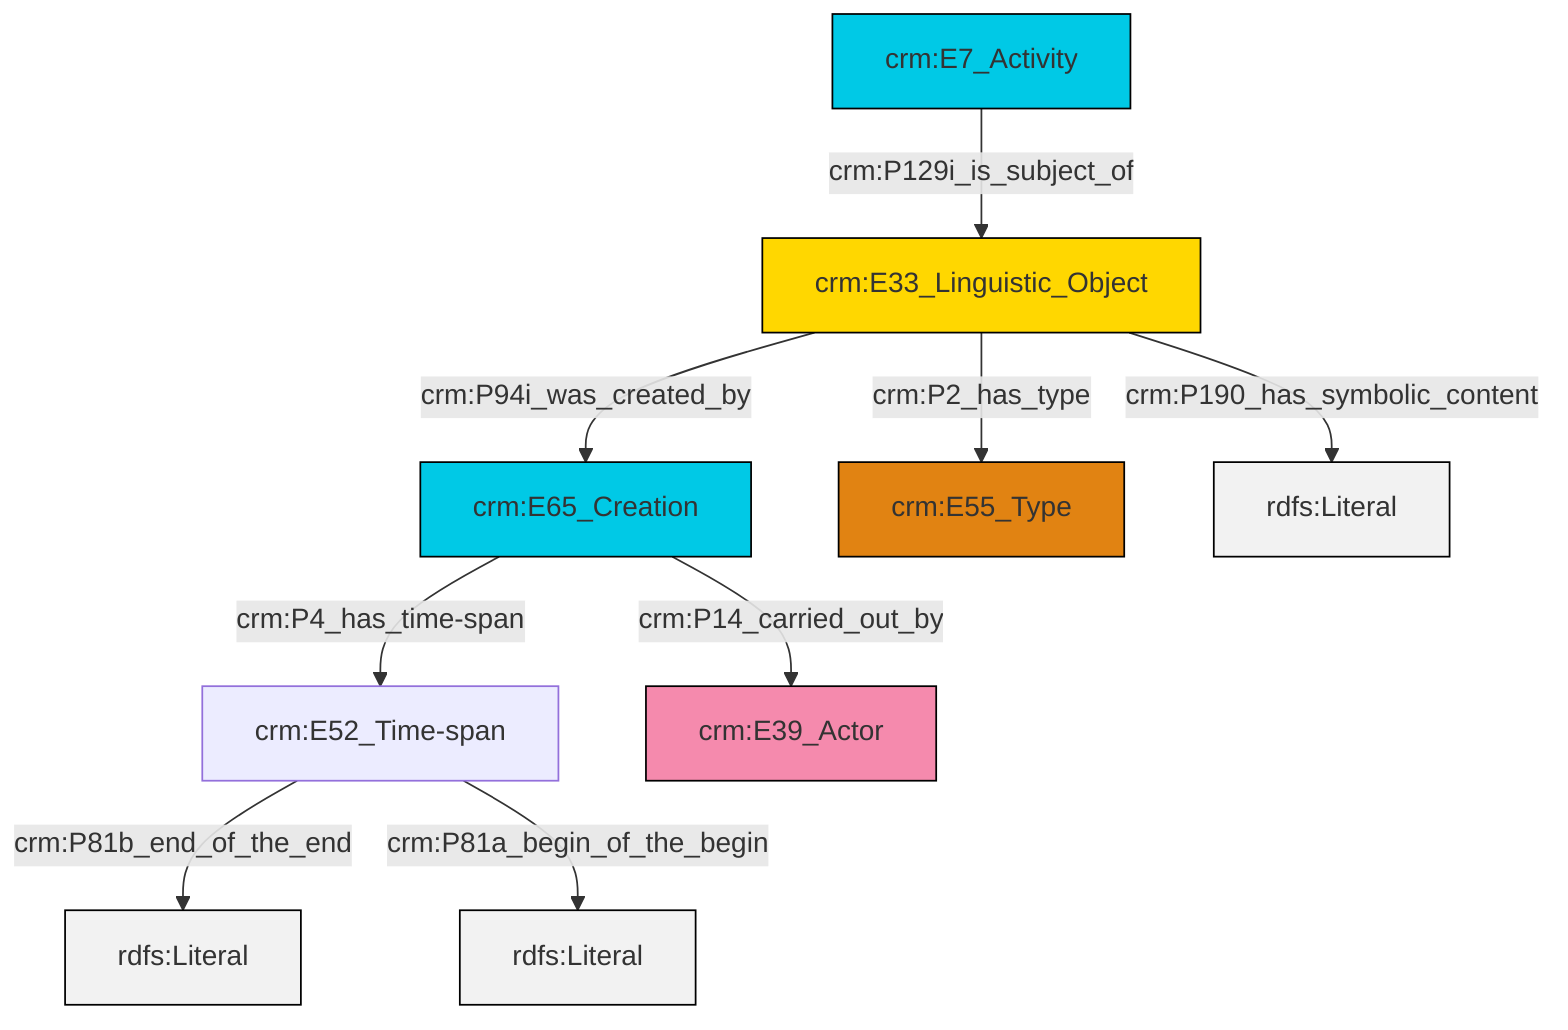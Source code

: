 graph TD
classDef Literal fill:#f2f2f2,stroke:#000000;
classDef CRM_Entity fill:#FFFFFF,stroke:#000000;
classDef Temporal_Entity fill:#00C9E6, stroke:#000000;
classDef Type fill:#E18312, stroke:#000000;
classDef Time-Span fill:#2C9C91, stroke:#000000;
classDef Appellation fill:#FFEB7F, stroke:#000000;
classDef Place fill:#008836, stroke:#000000;
classDef Persistent_Item fill:#B266B2, stroke:#000000;
classDef Conceptual_Object fill:#FFD700, stroke:#000000;
classDef Physical_Thing fill:#D2B48C, stroke:#000000;
classDef Actor fill:#f58aad, stroke:#000000;
classDef PC_Classes fill:#4ce600, stroke:#000000;
classDef Multi fill:#cccccc,stroke:#000000;

0["crm:E52_Time-span"]:::Default -->|crm:P81b_end_of_the_end| 1[rdfs:Literal]:::Literal
4["crm:E7_Activity"]:::Temporal_Entity -->|crm:P129i_is_subject_of| 2["crm:E33_Linguistic_Object"]:::Conceptual_Object
5["crm:E65_Creation"]:::Temporal_Entity -->|crm:P14_carried_out_by| 8["crm:E39_Actor"]:::Actor
5["crm:E65_Creation"]:::Temporal_Entity -->|crm:P4_has_time-span| 0["crm:E52_Time-span"]:::Default
2["crm:E33_Linguistic_Object"]:::Conceptual_Object -->|crm:P2_has_type| 11["crm:E55_Type"]:::Type
0["crm:E52_Time-span"]:::Default -->|crm:P81a_begin_of_the_begin| 12[rdfs:Literal]:::Literal
2["crm:E33_Linguistic_Object"]:::Conceptual_Object -->|crm:P190_has_symbolic_content| 13[rdfs:Literal]:::Literal
2["crm:E33_Linguistic_Object"]:::Conceptual_Object -->|crm:P94i_was_created_by| 5["crm:E65_Creation"]:::Temporal_Entity